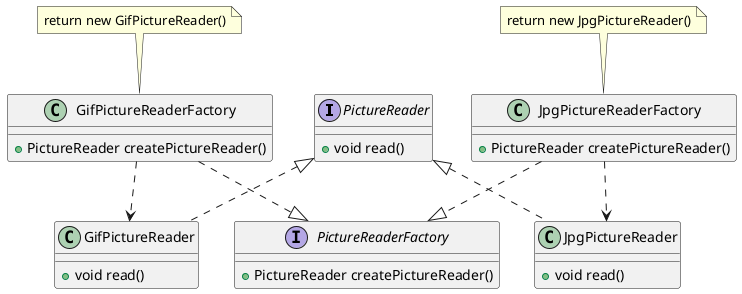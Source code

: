 @startuml

interface PictureReader {
    +void read()
}

class GifPictureReader {
    +void read()
}

class JpgPictureReader {
    +void read()
}

PictureReader <|.. GifPictureReader
PictureReader <|.. JpgPictureReader

interface PictureReaderFactory {
     +PictureReader createPictureReader()
}

class GifPictureReaderFactory {
    +PictureReader createPictureReader()
}

note top of GifPictureReaderFactory
return new GifPictureReader()
end note

class JpgPictureReaderFactory {
    +PictureReader createPictureReader()
}

note top of JpgPictureReaderFactory
return new JpgPictureReader()
end note

GifPictureReaderFactory ..|> PictureReaderFactory
JpgPictureReaderFactory ..|> PictureReaderFactory

GifPictureReaderFactory ..> GifPictureReader
JpgPictureReaderFactory ..> JpgPictureReader

@enduml